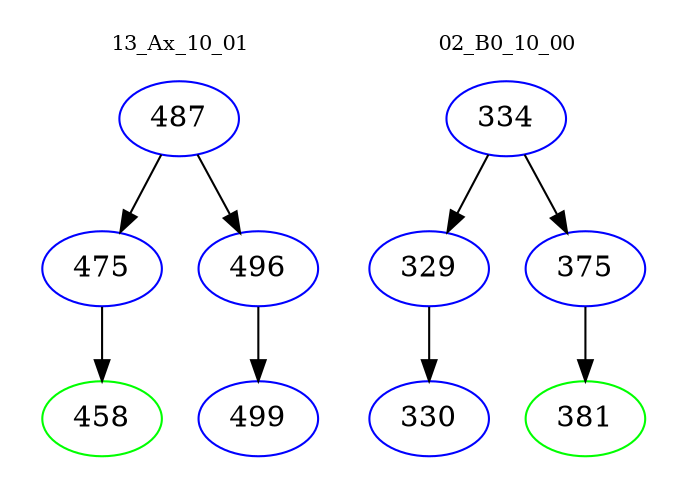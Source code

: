 digraph{
subgraph cluster_0 {
color = white
label = "13_Ax_10_01";
fontsize=10;
T0_487 [label="487", color="blue"]
T0_487 -> T0_475 [color="black"]
T0_475 [label="475", color="blue"]
T0_475 -> T0_458 [color="black"]
T0_458 [label="458", color="green"]
T0_487 -> T0_496 [color="black"]
T0_496 [label="496", color="blue"]
T0_496 -> T0_499 [color="black"]
T0_499 [label="499", color="blue"]
}
subgraph cluster_1 {
color = white
label = "02_B0_10_00";
fontsize=10;
T1_334 [label="334", color="blue"]
T1_334 -> T1_329 [color="black"]
T1_329 [label="329", color="blue"]
T1_329 -> T1_330 [color="black"]
T1_330 [label="330", color="blue"]
T1_334 -> T1_375 [color="black"]
T1_375 [label="375", color="blue"]
T1_375 -> T1_381 [color="black"]
T1_381 [label="381", color="green"]
}
}
